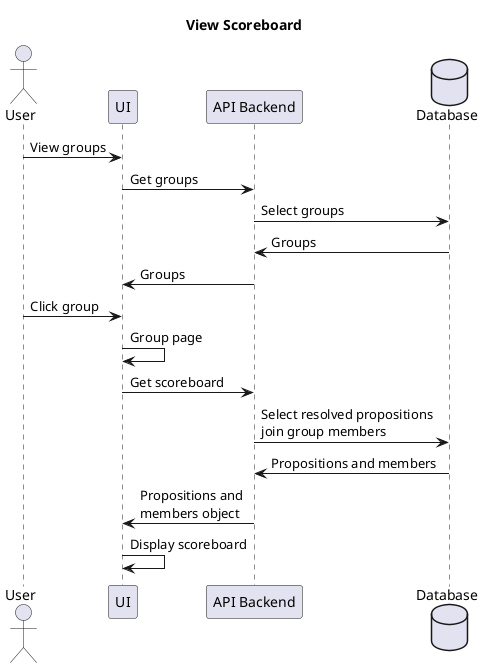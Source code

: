 @startuml View Scoreboard

title View Scoreboard

actor User as user
participant UI as ui
participant "API Backend" as api
database Database as db

user -> ui : View groups
ui -> api : Get groups
api -> db : Select groups
db -> api : Groups
api -> ui : Groups
user -> ui : Click group
ui -> ui : Group page
ui -> api : Get scoreboard
api -> db : Select resolved propositions\njoin group members
db -> api : Propositions and members
api -> ui : Propositions and\nmembers object
ui -> ui : Display scoreboard

@enduml